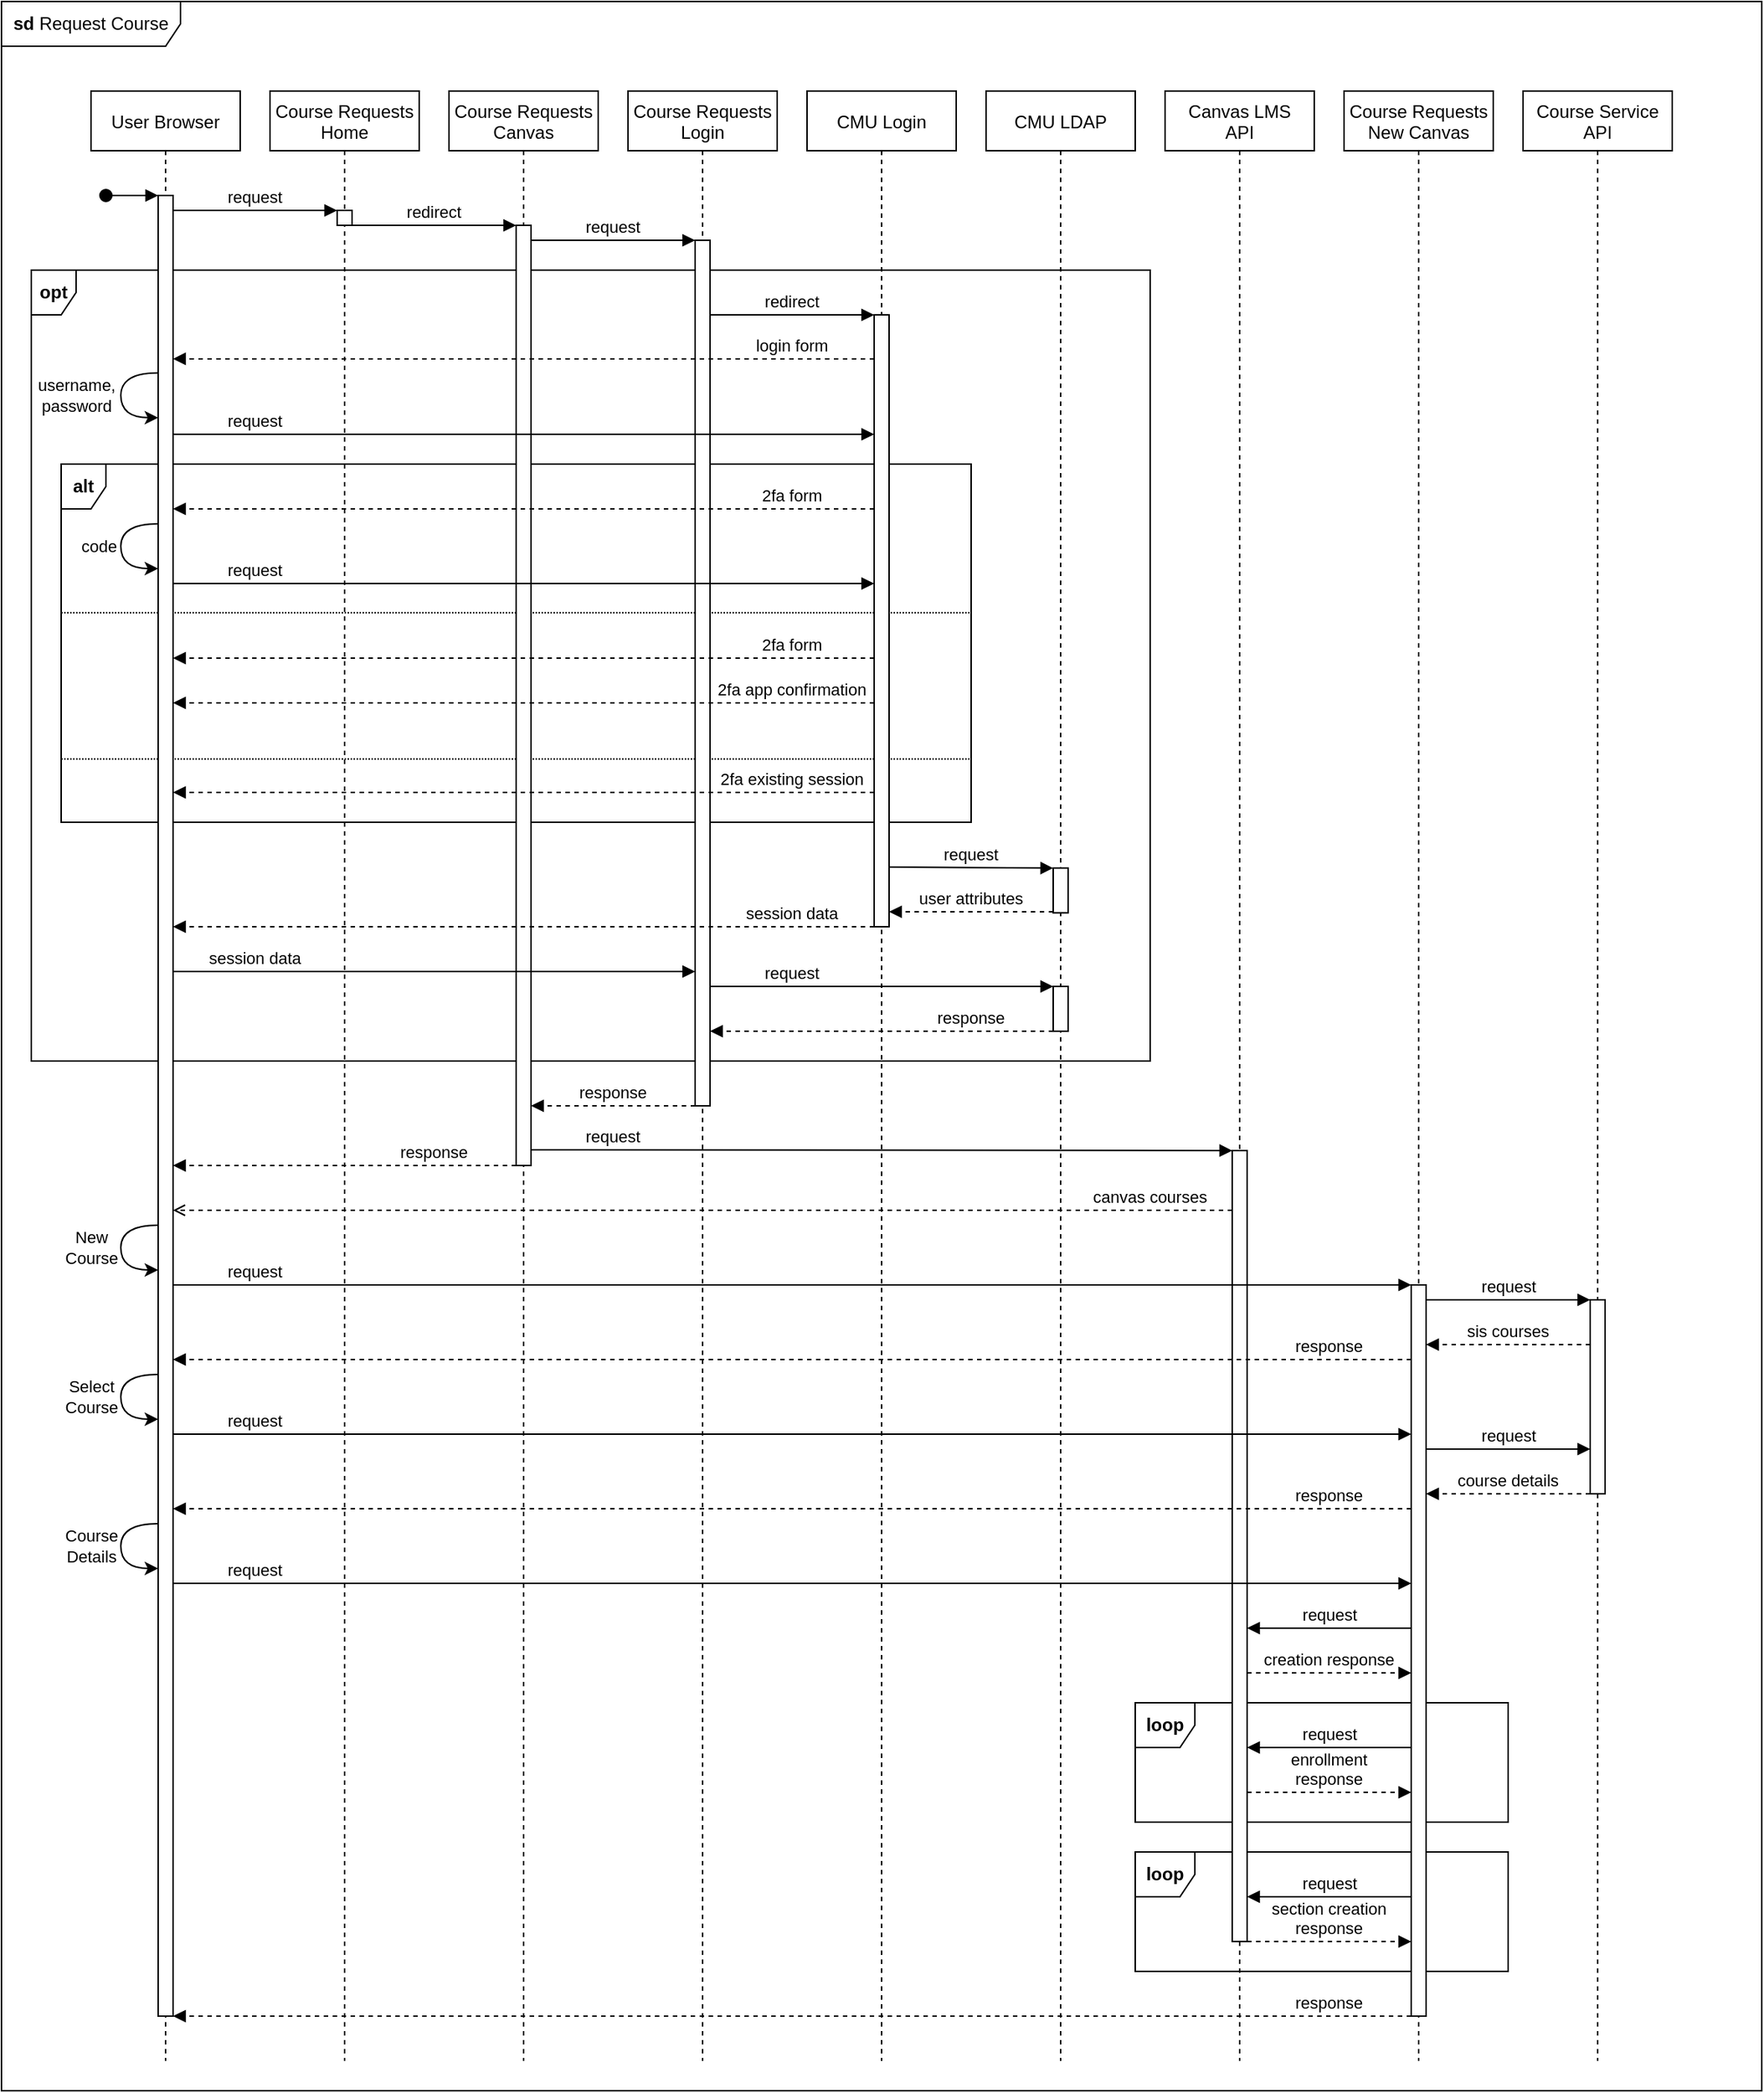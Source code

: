 <mxfile version="15.5.4" type="github">
  <diagram id="kgpKYQtTHZ0yAKxKKP6v" name="Page-1">
    <mxGraphModel dx="2214" dy="1240" grid="1" gridSize="10" guides="1" tooltips="1" connect="1" arrows="1" fold="1" page="1" pageScale="1" pageWidth="1700" pageHeight="1100" math="0" shadow="0">
      <root>
        <mxCell id="0" />
        <mxCell id="1" parent="0" />
        <mxCell id="mohswmjoA9oFrbhRQOha-30" value="&lt;b&gt;sd&lt;/b&gt; Request Course" style="shape=umlFrame;whiteSpace=wrap;html=1;width=120;height=30;movable=1;resizable=1;allowArrows=1;collapsible=0;container=1;" vertex="1" parent="1">
          <mxGeometry x="20" y="20" width="1180" height="1400" as="geometry" />
        </mxCell>
        <mxCell id="mohswmjoA9oFrbhRQOha-107" value="&lt;b&gt;loop&lt;/b&gt;" style="shape=umlFrame;whiteSpace=wrap;html=1;width=40;height=30;" vertex="1" parent="1">
          <mxGeometry x="780" y="1260" width="250" height="80" as="geometry" />
        </mxCell>
        <mxCell id="mohswmjoA9oFrbhRQOha-104" value="&lt;b&gt;loop&lt;/b&gt;" style="shape=umlFrame;whiteSpace=wrap;html=1;width=40;height=30;" vertex="1" parent="1">
          <mxGeometry x="780" y="1160" width="250" height="80" as="geometry" />
        </mxCell>
        <mxCell id="mohswmjoA9oFrbhRQOha-41" value="&lt;b&gt;opt&lt;/b&gt;" style="shape=umlFrame;whiteSpace=wrap;html=1;width=30;height=30;" vertex="1" parent="1">
          <mxGeometry x="40" y="200" width="750" height="530" as="geometry" />
        </mxCell>
        <mxCell id="mohswmjoA9oFrbhRQOha-66" value="" style="group" vertex="1" connectable="0" parent="1">
          <mxGeometry x="60" y="330" width="610" height="240" as="geometry" />
        </mxCell>
        <mxCell id="mohswmjoA9oFrbhRQOha-62" value="" style="group" vertex="1" connectable="0" parent="mohswmjoA9oFrbhRQOha-66">
          <mxGeometry width="610" height="240" as="geometry" />
        </mxCell>
        <mxCell id="mohswmjoA9oFrbhRQOha-45" value="&lt;b&gt;alt&lt;/b&gt;" style="shape=umlFrame;whiteSpace=wrap;html=1;width=30;height=30;" vertex="1" parent="mohswmjoA9oFrbhRQOha-62">
          <mxGeometry width="610" height="240.0" as="geometry" />
        </mxCell>
        <mxCell id="mohswmjoA9oFrbhRQOha-53" value="" style="line;strokeWidth=1;fillColor=none;align=left;verticalAlign=middle;spacingTop=-1;spacingLeft=3;spacingRight=3;rotatable=0;labelPosition=right;points=[];portConstraint=eastwest;dashed=1;dashPattern=1 1;" vertex="1" parent="mohswmjoA9oFrbhRQOha-62">
          <mxGeometry y="94.026" width="610" height="11.294" as="geometry" />
        </mxCell>
        <mxCell id="mohswmjoA9oFrbhRQOha-65" value="" style="line;strokeWidth=1;fillColor=none;align=left;verticalAlign=middle;spacingTop=-1;spacingLeft=3;spacingRight=3;rotatable=0;labelPosition=right;points=[];portConstraint=eastwest;dashed=1;dashPattern=1 1;" vertex="1" parent="mohswmjoA9oFrbhRQOha-66">
          <mxGeometry y="191.939" width="610" height="11.294" as="geometry" />
        </mxCell>
        <mxCell id="mohswmjoA9oFrbhRQOha-1" value="Course Requests&#xa;Canvas" style="shape=umlLifeline;perimeter=lifelinePerimeter;container=1;collapsible=0;recursiveResize=0;rounded=0;shadow=0;strokeWidth=1;" vertex="1" parent="1">
          <mxGeometry x="320" y="80" width="100" height="1320" as="geometry" />
        </mxCell>
        <mxCell id="mohswmjoA9oFrbhRQOha-2" value="" style="points=[];perimeter=orthogonalPerimeter;rounded=0;shadow=0;strokeWidth=1;" vertex="1" parent="mohswmjoA9oFrbhRQOha-1">
          <mxGeometry x="45" y="90" width="10" height="630" as="geometry" />
        </mxCell>
        <mxCell id="mohswmjoA9oFrbhRQOha-35" value="" style="points=[];perimeter=orthogonalPerimeter;rounded=0;shadow=0;strokeWidth=1;" vertex="1" parent="mohswmjoA9oFrbhRQOha-1">
          <mxGeometry x="165" y="429.46" width="10" height="40" as="geometry" />
        </mxCell>
        <mxCell id="mohswmjoA9oFrbhRQOha-34" value="Canvas LMS&#xa;API" style="shape=umlLifeline;perimeter=lifelinePerimeter;container=1;collapsible=0;recursiveResize=0;rounded=0;shadow=0;strokeWidth=1;" vertex="1" parent="1">
          <mxGeometry x="800" y="80" width="100" height="1320" as="geometry" />
        </mxCell>
        <mxCell id="mohswmjoA9oFrbhRQOha-64" value="" style="points=[];perimeter=orthogonalPerimeter;rounded=0;shadow=0;strokeWidth=1;" vertex="1" parent="mohswmjoA9oFrbhRQOha-34">
          <mxGeometry x="45" y="710" width="10" height="530" as="geometry" />
        </mxCell>
        <mxCell id="3nuBFxr9cyL0pnOWT2aG-8" value="request" style="verticalAlign=bottom;endArrow=block;shadow=0;strokeWidth=1;" parent="1" source="3nuBFxr9cyL0pnOWT2aG-2" target="mohswmjoA9oFrbhRQOha-7" edge="1">
          <mxGeometry relative="1" as="geometry">
            <mxPoint x="240" y="160" as="sourcePoint" />
            <Array as="points">
              <mxPoint x="180" y="160" />
            </Array>
          </mxGeometry>
        </mxCell>
        <mxCell id="mohswmjoA9oFrbhRQOha-21" value="session data" style="verticalAlign=bottom;endArrow=block;shadow=0;strokeWidth=1;" edge="1" parent="1">
          <mxGeometry x="-0.686" relative="1" as="geometry">
            <mxPoint x="135" y="670" as="sourcePoint" />
            <mxPoint x="485" y="670" as="targetPoint" />
            <mxPoint as="offset" />
          </mxGeometry>
        </mxCell>
        <mxCell id="mohswmjoA9oFrbhRQOha-6" value="Course Requests&#xa;Home" style="shape=umlLifeline;perimeter=lifelinePerimeter;container=1;collapsible=0;recursiveResize=0;rounded=0;shadow=0;strokeWidth=1;" vertex="1" parent="1">
          <mxGeometry x="200" y="80" width="100" height="1320" as="geometry" />
        </mxCell>
        <mxCell id="mohswmjoA9oFrbhRQOha-7" value="" style="points=[];perimeter=orthogonalPerimeter;rounded=0;shadow=0;strokeWidth=1;" vertex="1" parent="mohswmjoA9oFrbhRQOha-6">
          <mxGeometry x="45" y="80" width="10" height="10" as="geometry" />
        </mxCell>
        <mxCell id="mohswmjoA9oFrbhRQOha-56" value="Course Requests&#xa;Login" style="shape=umlLifeline;perimeter=lifelinePerimeter;container=1;collapsible=0;recursiveResize=0;rounded=0;shadow=0;strokeWidth=1;" vertex="1" parent="1">
          <mxGeometry x="440" y="80" width="100" height="1320" as="geometry" />
        </mxCell>
        <mxCell id="mohswmjoA9oFrbhRQOha-57" value="" style="points=[];perimeter=orthogonalPerimeter;rounded=0;shadow=0;strokeWidth=1;" vertex="1" parent="mohswmjoA9oFrbhRQOha-56">
          <mxGeometry x="45" y="100" width="10" height="580" as="geometry" />
        </mxCell>
        <mxCell id="3nuBFxr9cyL0pnOWT2aG-5" value="CMU Login" style="shape=umlLifeline;perimeter=lifelinePerimeter;container=1;collapsible=0;recursiveResize=0;rounded=0;shadow=0;strokeWidth=1;" parent="1" vertex="1">
          <mxGeometry x="560" y="80" width="100" height="1320" as="geometry" />
        </mxCell>
        <mxCell id="3nuBFxr9cyL0pnOWT2aG-6" value="" style="points=[];perimeter=orthogonalPerimeter;rounded=0;shadow=0;strokeWidth=1;" parent="3nuBFxr9cyL0pnOWT2aG-5" vertex="1">
          <mxGeometry x="45" y="150" width="10" height="410" as="geometry" />
        </mxCell>
        <mxCell id="mohswmjoA9oFrbhRQOha-17" value="login form" style="verticalAlign=bottom;endArrow=block;shadow=0;strokeWidth=1;dashed=1;" edge="1" parent="3nuBFxr9cyL0pnOWT2aG-5">
          <mxGeometry x="-0.766" relative="1" as="geometry">
            <mxPoint x="45" y="179.46" as="sourcePoint" />
            <mxPoint x="-425" y="179.46" as="targetPoint" />
            <mxPoint as="offset" />
          </mxGeometry>
        </mxCell>
        <mxCell id="3nuBFxr9cyL0pnOWT2aG-1" value="User Browser" style="shape=umlLifeline;perimeter=lifelinePerimeter;container=1;collapsible=0;recursiveResize=0;rounded=0;shadow=0;strokeWidth=1;" parent="1" vertex="1">
          <mxGeometry x="80" y="80" width="100" height="1320" as="geometry" />
        </mxCell>
        <mxCell id="3nuBFxr9cyL0pnOWT2aG-3" value="" style="verticalAlign=bottom;startArrow=oval;endArrow=block;startSize=8;shadow=0;strokeWidth=1;" parent="3nuBFxr9cyL0pnOWT2aG-1" target="3nuBFxr9cyL0pnOWT2aG-2" edge="1">
          <mxGeometry relative="1" as="geometry">
            <mxPoint x="10" y="70" as="sourcePoint" />
            <Array as="points">
              <mxPoint x="25" y="70" />
            </Array>
          </mxGeometry>
        </mxCell>
        <mxCell id="mohswmjoA9oFrbhRQOha-49" value="" style="curved=1;endArrow=classic;html=1;rounded=0;" edge="1" parent="3nuBFxr9cyL0pnOWT2aG-1">
          <mxGeometry width="50" height="50" relative="1" as="geometry">
            <mxPoint x="45" y="290" as="sourcePoint" />
            <mxPoint x="45" y="320" as="targetPoint" />
            <Array as="points">
              <mxPoint x="20" y="290" />
              <mxPoint x="20" y="320.0" />
            </Array>
          </mxGeometry>
        </mxCell>
        <mxCell id="mohswmjoA9oFrbhRQOha-50" value="code" style="edgeLabel;html=1;align=center;verticalAlign=middle;resizable=0;points=[];" vertex="1" connectable="0" parent="mohswmjoA9oFrbhRQOha-49">
          <mxGeometry x="-0.494" y="2" relative="1" as="geometry">
            <mxPoint x="-20" y="13" as="offset" />
          </mxGeometry>
        </mxCell>
        <mxCell id="3nuBFxr9cyL0pnOWT2aG-2" value="" style="points=[];perimeter=orthogonalPerimeter;rounded=0;shadow=0;strokeWidth=1;" parent="3nuBFxr9cyL0pnOWT2aG-1" vertex="1">
          <mxGeometry x="45" y="70" width="10" height="1220" as="geometry" />
        </mxCell>
        <mxCell id="mohswmjoA9oFrbhRQOha-18" value="" style="curved=1;endArrow=classic;html=1;rounded=0;" edge="1" parent="3nuBFxr9cyL0pnOWT2aG-1">
          <mxGeometry width="50" height="50" relative="1" as="geometry">
            <mxPoint x="45" y="188.92" as="sourcePoint" />
            <mxPoint x="45" y="218.92" as="targetPoint" />
            <Array as="points">
              <mxPoint x="20" y="188.92" />
              <mxPoint x="20" y="218.92" />
            </Array>
          </mxGeometry>
        </mxCell>
        <mxCell id="mohswmjoA9oFrbhRQOha-23" value="&lt;div&gt;username,&lt;/div&gt;&lt;div&gt;password&lt;/div&gt;" style="edgeLabel;html=1;align=center;verticalAlign=middle;resizable=0;points=[];" vertex="1" connectable="0" parent="mohswmjoA9oFrbhRQOha-18">
          <mxGeometry x="-0.494" y="2" relative="1" as="geometry">
            <mxPoint x="-35" y="13" as="offset" />
          </mxGeometry>
        </mxCell>
        <mxCell id="mohswmjoA9oFrbhRQOha-76" value="" style="curved=1;endArrow=classic;html=1;rounded=0;" edge="1" parent="3nuBFxr9cyL0pnOWT2aG-1">
          <mxGeometry width="50" height="50" relative="1" as="geometry">
            <mxPoint x="45" y="760" as="sourcePoint" />
            <mxPoint x="45" y="790" as="targetPoint" />
            <Array as="points">
              <mxPoint x="20" y="760" />
              <mxPoint x="20" y="790" />
            </Array>
          </mxGeometry>
        </mxCell>
        <mxCell id="mohswmjoA9oFrbhRQOha-77" value="&lt;div&gt;New&lt;/div&gt;&lt;div&gt;Course&lt;/div&gt;" style="edgeLabel;html=1;align=center;verticalAlign=middle;resizable=0;points=[];" vertex="1" connectable="0" parent="mohswmjoA9oFrbhRQOha-76">
          <mxGeometry x="-0.494" y="2" relative="1" as="geometry">
            <mxPoint x="-25" y="13" as="offset" />
          </mxGeometry>
        </mxCell>
        <mxCell id="mohswmjoA9oFrbhRQOha-88" value="" style="curved=1;endArrow=classic;html=1;rounded=0;" edge="1" parent="3nuBFxr9cyL0pnOWT2aG-1">
          <mxGeometry width="50" height="50" relative="1" as="geometry">
            <mxPoint x="45" y="860" as="sourcePoint" />
            <mxPoint x="45" y="890" as="targetPoint" />
            <Array as="points">
              <mxPoint x="20" y="860" />
              <mxPoint x="20" y="890" />
            </Array>
          </mxGeometry>
        </mxCell>
        <mxCell id="mohswmjoA9oFrbhRQOha-89" value="&lt;div&gt;Select&lt;/div&gt;&lt;div&gt;Course&lt;/div&gt;" style="edgeLabel;html=1;align=center;verticalAlign=middle;resizable=0;points=[];" vertex="1" connectable="0" parent="mohswmjoA9oFrbhRQOha-88">
          <mxGeometry x="-0.494" y="2" relative="1" as="geometry">
            <mxPoint x="-25" y="13" as="offset" />
          </mxGeometry>
        </mxCell>
        <mxCell id="mohswmjoA9oFrbhRQOha-99" value="" style="curved=1;endArrow=classic;html=1;rounded=0;" edge="1" parent="3nuBFxr9cyL0pnOWT2aG-1">
          <mxGeometry width="50" height="50" relative="1" as="geometry">
            <mxPoint x="45" y="960" as="sourcePoint" />
            <mxPoint x="45" y="990" as="targetPoint" />
            <Array as="points">
              <mxPoint x="20" y="960" />
              <mxPoint x="20" y="990" />
            </Array>
          </mxGeometry>
        </mxCell>
        <mxCell id="mohswmjoA9oFrbhRQOha-100" value="&lt;div&gt;Course&lt;/div&gt;&lt;div&gt;Details&lt;br&gt;&lt;/div&gt;" style="edgeLabel;html=1;align=center;verticalAlign=middle;resizable=0;points=[];" vertex="1" connectable="0" parent="mohswmjoA9oFrbhRQOha-99">
          <mxGeometry x="-0.494" y="2" relative="1" as="geometry">
            <mxPoint x="-25" y="13" as="offset" />
          </mxGeometry>
        </mxCell>
        <mxCell id="mohswmjoA9oFrbhRQOha-19" value="request" style="verticalAlign=bottom;endArrow=block;shadow=0;strokeWidth=1;" edge="1" parent="1">
          <mxGeometry x="-0.766" relative="1" as="geometry">
            <mxPoint x="135" y="310" as="sourcePoint" />
            <mxPoint x="605" y="310" as="targetPoint" />
            <Array as="points">
              <mxPoint x="170" y="310" />
            </Array>
            <mxPoint as="offset" />
          </mxGeometry>
        </mxCell>
        <mxCell id="mohswmjoA9oFrbhRQOha-63" value="request" style="verticalAlign=bottom;endArrow=block;shadow=0;strokeWidth=1;" edge="1" parent="1">
          <mxGeometry relative="1" as="geometry">
            <mxPoint x="375" y="180" as="sourcePoint" />
            <mxPoint x="485" y="180" as="targetPoint" />
            <Array as="points">
              <mxPoint x="420" y="180" />
            </Array>
          </mxGeometry>
        </mxCell>
        <mxCell id="mohswmjoA9oFrbhRQOha-59" value="redirect" style="verticalAlign=bottom;endArrow=block;shadow=0;strokeWidth=1;" edge="1" parent="1" source="mohswmjoA9oFrbhRQOha-7" target="mohswmjoA9oFrbhRQOha-2">
          <mxGeometry relative="1" as="geometry">
            <mxPoint x="255" y="170" as="sourcePoint" />
            <mxPoint x="366.0" y="170" as="targetPoint" />
            <Array as="points">
              <mxPoint x="300" y="170" />
            </Array>
          </mxGeometry>
        </mxCell>
        <mxCell id="mohswmjoA9oFrbhRQOha-9" value="redirect" style="verticalAlign=bottom;endArrow=block;shadow=0;strokeWidth=1;" edge="1" parent="1">
          <mxGeometry relative="1" as="geometry">
            <mxPoint x="495" y="230" as="sourcePoint" />
            <mxPoint x="605" y="230" as="targetPoint" />
            <Array as="points">
              <mxPoint x="530" y="230" />
            </Array>
          </mxGeometry>
        </mxCell>
        <mxCell id="mohswmjoA9oFrbhRQOha-40" value="request" style="verticalAlign=bottom;endArrow=block;shadow=0;strokeWidth=1;" edge="1" parent="1" target="mohswmjoA9oFrbhRQOha-68">
          <mxGeometry x="-0.522" relative="1" as="geometry">
            <mxPoint x="495" y="680" as="sourcePoint" />
            <mxPoint x="720" y="680" as="targetPoint" />
            <mxPoint as="offset" />
          </mxGeometry>
        </mxCell>
        <mxCell id="mohswmjoA9oFrbhRQOha-51" value="request" style="verticalAlign=bottom;endArrow=block;shadow=0;strokeWidth=1;" edge="1" parent="1">
          <mxGeometry x="-0.766" relative="1" as="geometry">
            <mxPoint x="135" y="410" as="sourcePoint" />
            <mxPoint x="605" y="410" as="targetPoint" />
            <mxPoint as="offset" />
          </mxGeometry>
        </mxCell>
        <mxCell id="mohswmjoA9oFrbhRQOha-46" value="2fa form" style="verticalAlign=bottom;endArrow=block;shadow=0;strokeWidth=1;dashed=1;" edge="1" parent="1">
          <mxGeometry x="-0.766" relative="1" as="geometry">
            <mxPoint x="605" y="360" as="sourcePoint" />
            <mxPoint x="135" y="360" as="targetPoint" />
            <mxPoint as="offset" />
          </mxGeometry>
        </mxCell>
        <mxCell id="mohswmjoA9oFrbhRQOha-52" value="2fa form" style="verticalAlign=bottom;endArrow=block;shadow=0;strokeWidth=1;dashed=1;" edge="1" parent="1">
          <mxGeometry x="-0.766" relative="1" as="geometry">
            <mxPoint x="605" y="460" as="sourcePoint" />
            <mxPoint x="135" y="460" as="targetPoint" />
            <mxPoint as="offset" />
          </mxGeometry>
        </mxCell>
        <mxCell id="mohswmjoA9oFrbhRQOha-54" value="2fa app confirmation" style="verticalAlign=bottom;endArrow=block;shadow=0;strokeWidth=1;dashed=1;" edge="1" parent="1">
          <mxGeometry x="-0.766" relative="1" as="geometry">
            <mxPoint x="605" y="490" as="sourcePoint" />
            <mxPoint x="135" y="490" as="targetPoint" />
            <mxPoint as="offset" />
          </mxGeometry>
        </mxCell>
        <mxCell id="mohswmjoA9oFrbhRQOha-26" value="CMU LDAP" style="shape=umlLifeline;perimeter=lifelinePerimeter;container=1;collapsible=0;recursiveResize=0;rounded=0;shadow=0;strokeWidth=1;" vertex="1" parent="1">
          <mxGeometry x="680" y="80" width="100" height="1320" as="geometry" />
        </mxCell>
        <mxCell id="mohswmjoA9oFrbhRQOha-31" value="request" style="verticalAlign=bottom;endArrow=block;shadow=0;strokeWidth=1;" edge="1" parent="mohswmjoA9oFrbhRQOha-26" target="mohswmjoA9oFrbhRQOha-27">
          <mxGeometry relative="1" as="geometry">
            <mxPoint x="-65" y="520.0" as="sourcePoint" />
            <mxPoint x="45.0" y="520" as="targetPoint" />
          </mxGeometry>
        </mxCell>
        <mxCell id="mohswmjoA9oFrbhRQOha-27" value="" style="points=[];perimeter=orthogonalPerimeter;rounded=0;shadow=0;strokeWidth=1;" vertex="1" parent="mohswmjoA9oFrbhRQOha-26">
          <mxGeometry x="45" y="520.69" width="10" height="30" as="geometry" />
        </mxCell>
        <mxCell id="mohswmjoA9oFrbhRQOha-32" value="user attributes" style="verticalAlign=bottom;endArrow=block;shadow=0;strokeWidth=1;dashed=1;" edge="1" parent="mohswmjoA9oFrbhRQOha-26" source="mohswmjoA9oFrbhRQOha-27">
          <mxGeometry relative="1" as="geometry">
            <mxPoint x="45" y="550" as="sourcePoint" />
            <mxPoint x="-65" y="550" as="targetPoint" />
          </mxGeometry>
        </mxCell>
        <mxCell id="mohswmjoA9oFrbhRQOha-67" value="2fa existing session" style="verticalAlign=bottom;endArrow=block;shadow=0;strokeWidth=1;dashed=1;" edge="1" parent="1">
          <mxGeometry x="-0.766" relative="1" as="geometry">
            <mxPoint x="605" y="550" as="sourcePoint" />
            <mxPoint x="135" y="550" as="targetPoint" />
            <mxPoint as="offset" />
          </mxGeometry>
        </mxCell>
        <mxCell id="mohswmjoA9oFrbhRQOha-43" value="session data" style="verticalAlign=bottom;endArrow=block;shadow=0;strokeWidth=1;dashed=1;" edge="1" parent="1" source="3nuBFxr9cyL0pnOWT2aG-6">
          <mxGeometry x="-0.766" relative="1" as="geometry">
            <mxPoint x="605" y="640" as="sourcePoint" />
            <mxPoint x="135" y="640" as="targetPoint" />
            <mxPoint as="offset" />
          </mxGeometry>
        </mxCell>
        <mxCell id="mohswmjoA9oFrbhRQOha-68" value="" style="points=[];perimeter=orthogonalPerimeter;rounded=0;shadow=0;strokeWidth=1;" vertex="1" parent="1">
          <mxGeometry x="725" y="680" width="10" height="30" as="geometry" />
        </mxCell>
        <mxCell id="mohswmjoA9oFrbhRQOha-70" value="response" style="verticalAlign=bottom;endArrow=block;shadow=0;strokeWidth=1;entryX=0;entryY=0.000;entryDx=0;entryDy=0;entryPerimeter=0;dashed=1;" edge="1" parent="1">
          <mxGeometry relative="1" as="geometry">
            <mxPoint x="485" y="760" as="sourcePoint" />
            <mxPoint x="375" y="760" as="targetPoint" />
          </mxGeometry>
        </mxCell>
        <mxCell id="mohswmjoA9oFrbhRQOha-72" value="request" style="verticalAlign=bottom;endArrow=block;shadow=0;strokeWidth=1;" edge="1" parent="1" target="mohswmjoA9oFrbhRQOha-64">
          <mxGeometry x="-0.766" relative="1" as="geometry">
            <mxPoint x="375" y="789.46" as="sourcePoint" />
            <mxPoint x="485" y="789.46" as="targetPoint" />
            <mxPoint as="offset" />
          </mxGeometry>
        </mxCell>
        <mxCell id="mohswmjoA9oFrbhRQOha-37" value="canvas courses" style="verticalAlign=bottom;endArrow=open;shadow=0;strokeWidth=1;dashed=1;endFill=0;" edge="1" parent="1">
          <mxGeometry x="-0.845" relative="1" as="geometry">
            <mxPoint x="845" y="830" as="sourcePoint" />
            <mxPoint x="135" y="830" as="targetPoint" />
            <mxPoint as="offset" />
          </mxGeometry>
        </mxCell>
        <mxCell id="mohswmjoA9oFrbhRQOha-75" value="response" style="verticalAlign=bottom;endArrow=block;shadow=0;strokeWidth=1;dashed=1;" edge="1" parent="1">
          <mxGeometry x="-0.522" relative="1" as="geometry">
            <mxPoint x="365" y="800" as="sourcePoint" />
            <mxPoint x="135" y="800" as="targetPoint" />
            <mxPoint as="offset" />
          </mxGeometry>
        </mxCell>
        <mxCell id="mohswmjoA9oFrbhRQOha-78" value="request" style="verticalAlign=bottom;endArrow=block;shadow=0;strokeWidth=1;" edge="1" parent="1" target="mohswmjoA9oFrbhRQOha-80">
          <mxGeometry x="-0.868" relative="1" as="geometry">
            <mxPoint x="135" y="880" as="sourcePoint" />
            <mxPoint x="910" y="880" as="targetPoint" />
            <mxPoint as="offset" />
          </mxGeometry>
        </mxCell>
        <mxCell id="mohswmjoA9oFrbhRQOha-79" value="Course Requests&#xa;New Canvas" style="shape=umlLifeline;perimeter=lifelinePerimeter;container=1;collapsible=0;recursiveResize=0;rounded=0;shadow=0;strokeWidth=1;" vertex="1" parent="1">
          <mxGeometry x="920" y="80" width="100" height="1320" as="geometry" />
        </mxCell>
        <mxCell id="mohswmjoA9oFrbhRQOha-80" value="" style="points=[];perimeter=orthogonalPerimeter;rounded=0;shadow=0;strokeWidth=1;" vertex="1" parent="mohswmjoA9oFrbhRQOha-79">
          <mxGeometry x="45" y="800" width="10" height="490" as="geometry" />
        </mxCell>
        <mxCell id="mohswmjoA9oFrbhRQOha-81" value="response" style="verticalAlign=bottom;endArrow=block;shadow=0;strokeWidth=1;dashed=1;" edge="1" parent="1">
          <mxGeometry x="-0.868" relative="1" as="geometry">
            <mxPoint x="965" y="930" as="sourcePoint" />
            <mxPoint x="135" y="930" as="targetPoint" />
            <mxPoint as="offset" />
          </mxGeometry>
        </mxCell>
        <mxCell id="mohswmjoA9oFrbhRQOha-82" value="Course Service&#xa;API" style="shape=umlLifeline;perimeter=lifelinePerimeter;container=1;collapsible=0;recursiveResize=0;rounded=0;shadow=0;strokeWidth=1;" vertex="1" parent="1">
          <mxGeometry x="1040" y="80" width="100" height="1320" as="geometry" />
        </mxCell>
        <mxCell id="mohswmjoA9oFrbhRQOha-83" value="" style="points=[];perimeter=orthogonalPerimeter;rounded=0;shadow=0;strokeWidth=1;" vertex="1" parent="mohswmjoA9oFrbhRQOha-82">
          <mxGeometry x="45" y="810" width="10" height="130" as="geometry" />
        </mxCell>
        <mxCell id="mohswmjoA9oFrbhRQOha-85" value="response" style="verticalAlign=bottom;endArrow=block;shadow=0;strokeWidth=1;dashed=1;" edge="1" parent="1">
          <mxGeometry x="-0.522" relative="1" as="geometry">
            <mxPoint x="725" y="710" as="sourcePoint" />
            <mxPoint x="495" y="710" as="targetPoint" />
            <mxPoint as="offset" />
          </mxGeometry>
        </mxCell>
        <mxCell id="mohswmjoA9oFrbhRQOha-86" value="request" style="html=1;verticalAlign=bottom;endArrow=block;rounded=0;" edge="1" parent="1" target="mohswmjoA9oFrbhRQOha-83">
          <mxGeometry width="80" relative="1" as="geometry">
            <mxPoint x="975" y="890" as="sourcePoint" />
            <mxPoint x="1085" y="890" as="targetPoint" />
          </mxGeometry>
        </mxCell>
        <mxCell id="mohswmjoA9oFrbhRQOha-87" value="sis courses" style="verticalAlign=bottom;endArrow=block;shadow=0;strokeWidth=1;entryX=0;entryY=0.000;entryDx=0;entryDy=0;entryPerimeter=0;dashed=1;" edge="1" parent="1">
          <mxGeometry relative="1" as="geometry">
            <mxPoint x="1085.0" y="920" as="sourcePoint" />
            <mxPoint x="975.0" y="920" as="targetPoint" />
          </mxGeometry>
        </mxCell>
        <mxCell id="mohswmjoA9oFrbhRQOha-90" value="request" style="verticalAlign=bottom;endArrow=block;shadow=0;strokeWidth=1;" edge="1" parent="1" target="mohswmjoA9oFrbhRQOha-80">
          <mxGeometry x="-0.868" relative="1" as="geometry">
            <mxPoint x="135" y="980" as="sourcePoint" />
            <mxPoint x="965" y="980" as="targetPoint" />
            <mxPoint as="offset" />
          </mxGeometry>
        </mxCell>
        <mxCell id="mohswmjoA9oFrbhRQOha-91" value="request" style="html=1;verticalAlign=bottom;endArrow=block;rounded=0;" edge="1" parent="1">
          <mxGeometry width="80" relative="1" as="geometry">
            <mxPoint x="975" y="990" as="sourcePoint" />
            <mxPoint x="1085" y="990" as="targetPoint" />
          </mxGeometry>
        </mxCell>
        <mxCell id="mohswmjoA9oFrbhRQOha-92" value="course details" style="verticalAlign=bottom;endArrow=block;shadow=0;strokeWidth=1;entryX=0;entryY=0.000;entryDx=0;entryDy=0;entryPerimeter=0;dashed=1;" edge="1" parent="1">
          <mxGeometry relative="1" as="geometry">
            <mxPoint x="1085.0" y="1020" as="sourcePoint" />
            <mxPoint x="975.0" y="1020" as="targetPoint" />
          </mxGeometry>
        </mxCell>
        <mxCell id="mohswmjoA9oFrbhRQOha-93" value="response" style="verticalAlign=bottom;endArrow=block;shadow=0;strokeWidth=1;dashed=1;" edge="1" parent="1" source="mohswmjoA9oFrbhRQOha-80">
          <mxGeometry x="-0.868" relative="1" as="geometry">
            <mxPoint x="965" y="1030" as="sourcePoint" />
            <mxPoint x="135" y="1030" as="targetPoint" />
            <mxPoint as="offset" />
          </mxGeometry>
        </mxCell>
        <mxCell id="mohswmjoA9oFrbhRQOha-101" value="request" style="verticalAlign=bottom;endArrow=block;shadow=0;strokeWidth=1;" edge="1" parent="1">
          <mxGeometry x="-0.868" relative="1" as="geometry">
            <mxPoint x="135" y="1080" as="sourcePoint" />
            <mxPoint x="965" y="1080" as="targetPoint" />
            <mxPoint as="offset" />
          </mxGeometry>
        </mxCell>
        <mxCell id="mohswmjoA9oFrbhRQOha-102" value="request" style="html=1;verticalAlign=bottom;endArrow=block;rounded=0;" edge="1" parent="1" target="mohswmjoA9oFrbhRQOha-64">
          <mxGeometry width="80" relative="1" as="geometry">
            <mxPoint x="965" y="1110" as="sourcePoint" />
            <mxPoint x="855" y="1110" as="targetPoint" />
          </mxGeometry>
        </mxCell>
        <mxCell id="mohswmjoA9oFrbhRQOha-103" value="creation response" style="verticalAlign=bottom;endArrow=block;shadow=0;strokeWidth=1;entryX=0;entryY=0.000;entryDx=0;entryDy=0;entryPerimeter=0;dashed=1;" edge="1" parent="1">
          <mxGeometry relative="1" as="geometry">
            <mxPoint x="855.0" y="1140" as="sourcePoint" />
            <mxPoint x="965.0" y="1140" as="targetPoint" />
          </mxGeometry>
        </mxCell>
        <mxCell id="mohswmjoA9oFrbhRQOha-105" value="request" style="html=1;verticalAlign=bottom;endArrow=block;rounded=0;" edge="1" parent="1">
          <mxGeometry width="80" relative="1" as="geometry">
            <mxPoint x="965" y="1190" as="sourcePoint" />
            <mxPoint x="855" y="1190" as="targetPoint" />
          </mxGeometry>
        </mxCell>
        <mxCell id="mohswmjoA9oFrbhRQOha-106" value="enrollment&#xa;response" style="verticalAlign=bottom;endArrow=block;shadow=0;strokeWidth=1;entryX=0;entryY=0.000;entryDx=0;entryDy=0;entryPerimeter=0;dashed=1;" edge="1" parent="1">
          <mxGeometry relative="1" as="geometry">
            <mxPoint x="855.0" y="1220" as="sourcePoint" />
            <mxPoint x="965.0" y="1220" as="targetPoint" />
          </mxGeometry>
        </mxCell>
        <mxCell id="mohswmjoA9oFrbhRQOha-108" value="request" style="html=1;verticalAlign=bottom;endArrow=block;rounded=0;" edge="1" parent="1">
          <mxGeometry width="80" relative="1" as="geometry">
            <mxPoint x="965" y="1290" as="sourcePoint" />
            <mxPoint x="855" y="1290" as="targetPoint" />
          </mxGeometry>
        </mxCell>
        <mxCell id="mohswmjoA9oFrbhRQOha-109" value="section creation&#xa;response" style="verticalAlign=bottom;endArrow=block;shadow=0;strokeWidth=1;entryX=0;entryY=0.000;entryDx=0;entryDy=0;entryPerimeter=0;dashed=1;" edge="1" parent="1">
          <mxGeometry relative="1" as="geometry">
            <mxPoint x="855.0" y="1320" as="sourcePoint" />
            <mxPoint x="965.0" y="1320" as="targetPoint" />
          </mxGeometry>
        </mxCell>
        <mxCell id="mohswmjoA9oFrbhRQOha-110" value="response" style="verticalAlign=bottom;endArrow=block;shadow=0;strokeWidth=1;dashed=1;" edge="1" parent="1">
          <mxGeometry x="-0.868" relative="1" as="geometry">
            <mxPoint x="965" y="1370" as="sourcePoint" />
            <mxPoint x="135" y="1370" as="targetPoint" />
            <mxPoint as="offset" />
          </mxGeometry>
        </mxCell>
      </root>
    </mxGraphModel>
  </diagram>
</mxfile>
